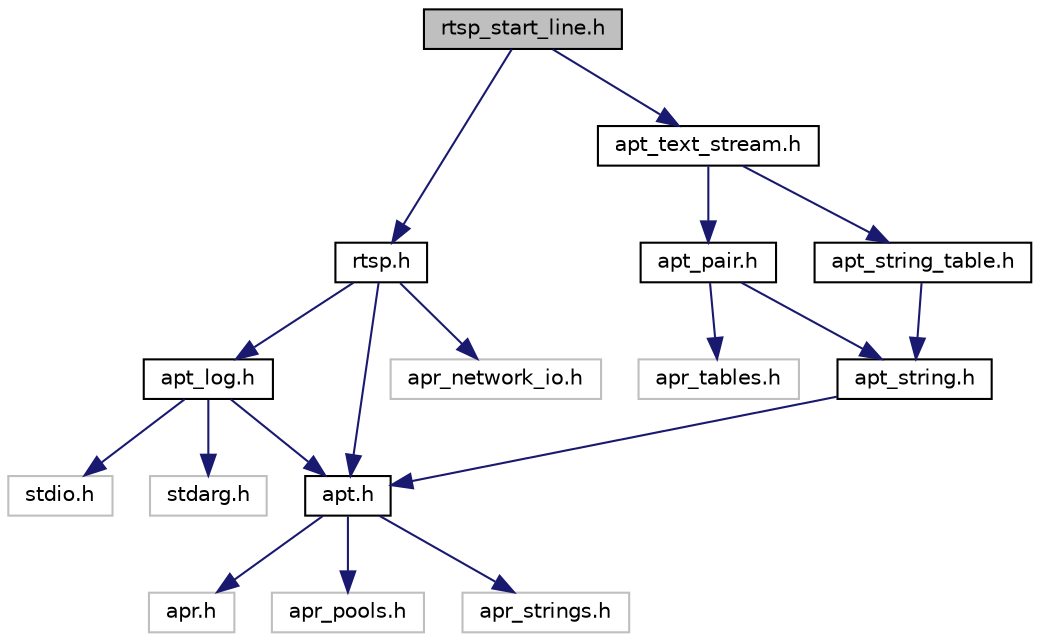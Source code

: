 digraph "rtsp_start_line.h"
{
  edge [fontname="Helvetica",fontsize="10",labelfontname="Helvetica",labelfontsize="10"];
  node [fontname="Helvetica",fontsize="10",shape=record];
  Node0 [label="rtsp_start_line.h",height=0.2,width=0.4,color="black", fillcolor="grey75", style="filled", fontcolor="black"];
  Node0 -> Node1 [color="midnightblue",fontsize="10",style="solid",fontname="Helvetica"];
  Node1 [label="rtsp.h",height=0.2,width=0.4,color="black", fillcolor="white", style="filled",URL="$rtsp_8h.html",tooltip="RTSP Core Definitions. "];
  Node1 -> Node2 [color="midnightblue",fontsize="10",style="solid",fontname="Helvetica"];
  Node2 [label="apt.h",height=0.2,width=0.4,color="black", fillcolor="white", style="filled",URL="$apt_8h.html",tooltip="APR Toolkit Definitions. "];
  Node2 -> Node3 [color="midnightblue",fontsize="10",style="solid",fontname="Helvetica"];
  Node3 [label="apr.h",height=0.2,width=0.4,color="grey75", fillcolor="white", style="filled"];
  Node2 -> Node4 [color="midnightblue",fontsize="10",style="solid",fontname="Helvetica"];
  Node4 [label="apr_pools.h",height=0.2,width=0.4,color="grey75", fillcolor="white", style="filled"];
  Node2 -> Node5 [color="midnightblue",fontsize="10",style="solid",fontname="Helvetica"];
  Node5 [label="apr_strings.h",height=0.2,width=0.4,color="grey75", fillcolor="white", style="filled"];
  Node1 -> Node6 [color="midnightblue",fontsize="10",style="solid",fontname="Helvetica"];
  Node6 [label="apr_network_io.h",height=0.2,width=0.4,color="grey75", fillcolor="white", style="filled"];
  Node1 -> Node7 [color="midnightblue",fontsize="10",style="solid",fontname="Helvetica"];
  Node7 [label="apt_log.h",height=0.2,width=0.4,color="black", fillcolor="white", style="filled",URL="$apt__log_8h.html",tooltip="Basic Logger. "];
  Node7 -> Node8 [color="midnightblue",fontsize="10",style="solid",fontname="Helvetica"];
  Node8 [label="stdio.h",height=0.2,width=0.4,color="grey75", fillcolor="white", style="filled"];
  Node7 -> Node9 [color="midnightblue",fontsize="10",style="solid",fontname="Helvetica"];
  Node9 [label="stdarg.h",height=0.2,width=0.4,color="grey75", fillcolor="white", style="filled"];
  Node7 -> Node2 [color="midnightblue",fontsize="10",style="solid",fontname="Helvetica"];
  Node0 -> Node10 [color="midnightblue",fontsize="10",style="solid",fontname="Helvetica"];
  Node10 [label="apt_text_stream.h",height=0.2,width=0.4,color="black", fillcolor="white", style="filled",URL="$apt__text__stream_8h.html",tooltip="Text Stream Parse/Generate Routine. "];
  Node10 -> Node11 [color="midnightblue",fontsize="10",style="solid",fontname="Helvetica"];
  Node11 [label="apt_string_table.h",height=0.2,width=0.4,color="black", fillcolor="white", style="filled",URL="$apt__string__table_8h.html",tooltip="Generic String Table. "];
  Node11 -> Node12 [color="midnightblue",fontsize="10",style="solid",fontname="Helvetica"];
  Node12 [label="apt_string.h",height=0.2,width=0.4,color="black", fillcolor="white", style="filled",URL="$apt__string_8h.html",tooltip="String Representation. "];
  Node12 -> Node2 [color="midnightblue",fontsize="10",style="solid",fontname="Helvetica"];
  Node10 -> Node13 [color="midnightblue",fontsize="10",style="solid",fontname="Helvetica"];
  Node13 [label="apt_pair.h",height=0.2,width=0.4,color="black", fillcolor="white", style="filled",URL="$apt__pair_8h.html",tooltip="Generic Name-Value Pair. "];
  Node13 -> Node14 [color="midnightblue",fontsize="10",style="solid",fontname="Helvetica"];
  Node14 [label="apr_tables.h",height=0.2,width=0.4,color="grey75", fillcolor="white", style="filled"];
  Node13 -> Node12 [color="midnightblue",fontsize="10",style="solid",fontname="Helvetica"];
}
